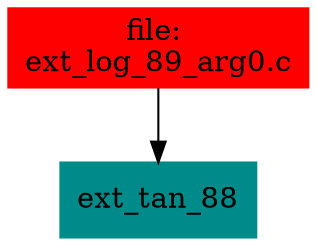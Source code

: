 digraph G {
node [shape=box]

0 [label="file: 
ext_log_89_arg0.c",color=red, style=filled]
1 [label="ext_tan_88",color=cyan4, style=filled]
0 -> 1


}

